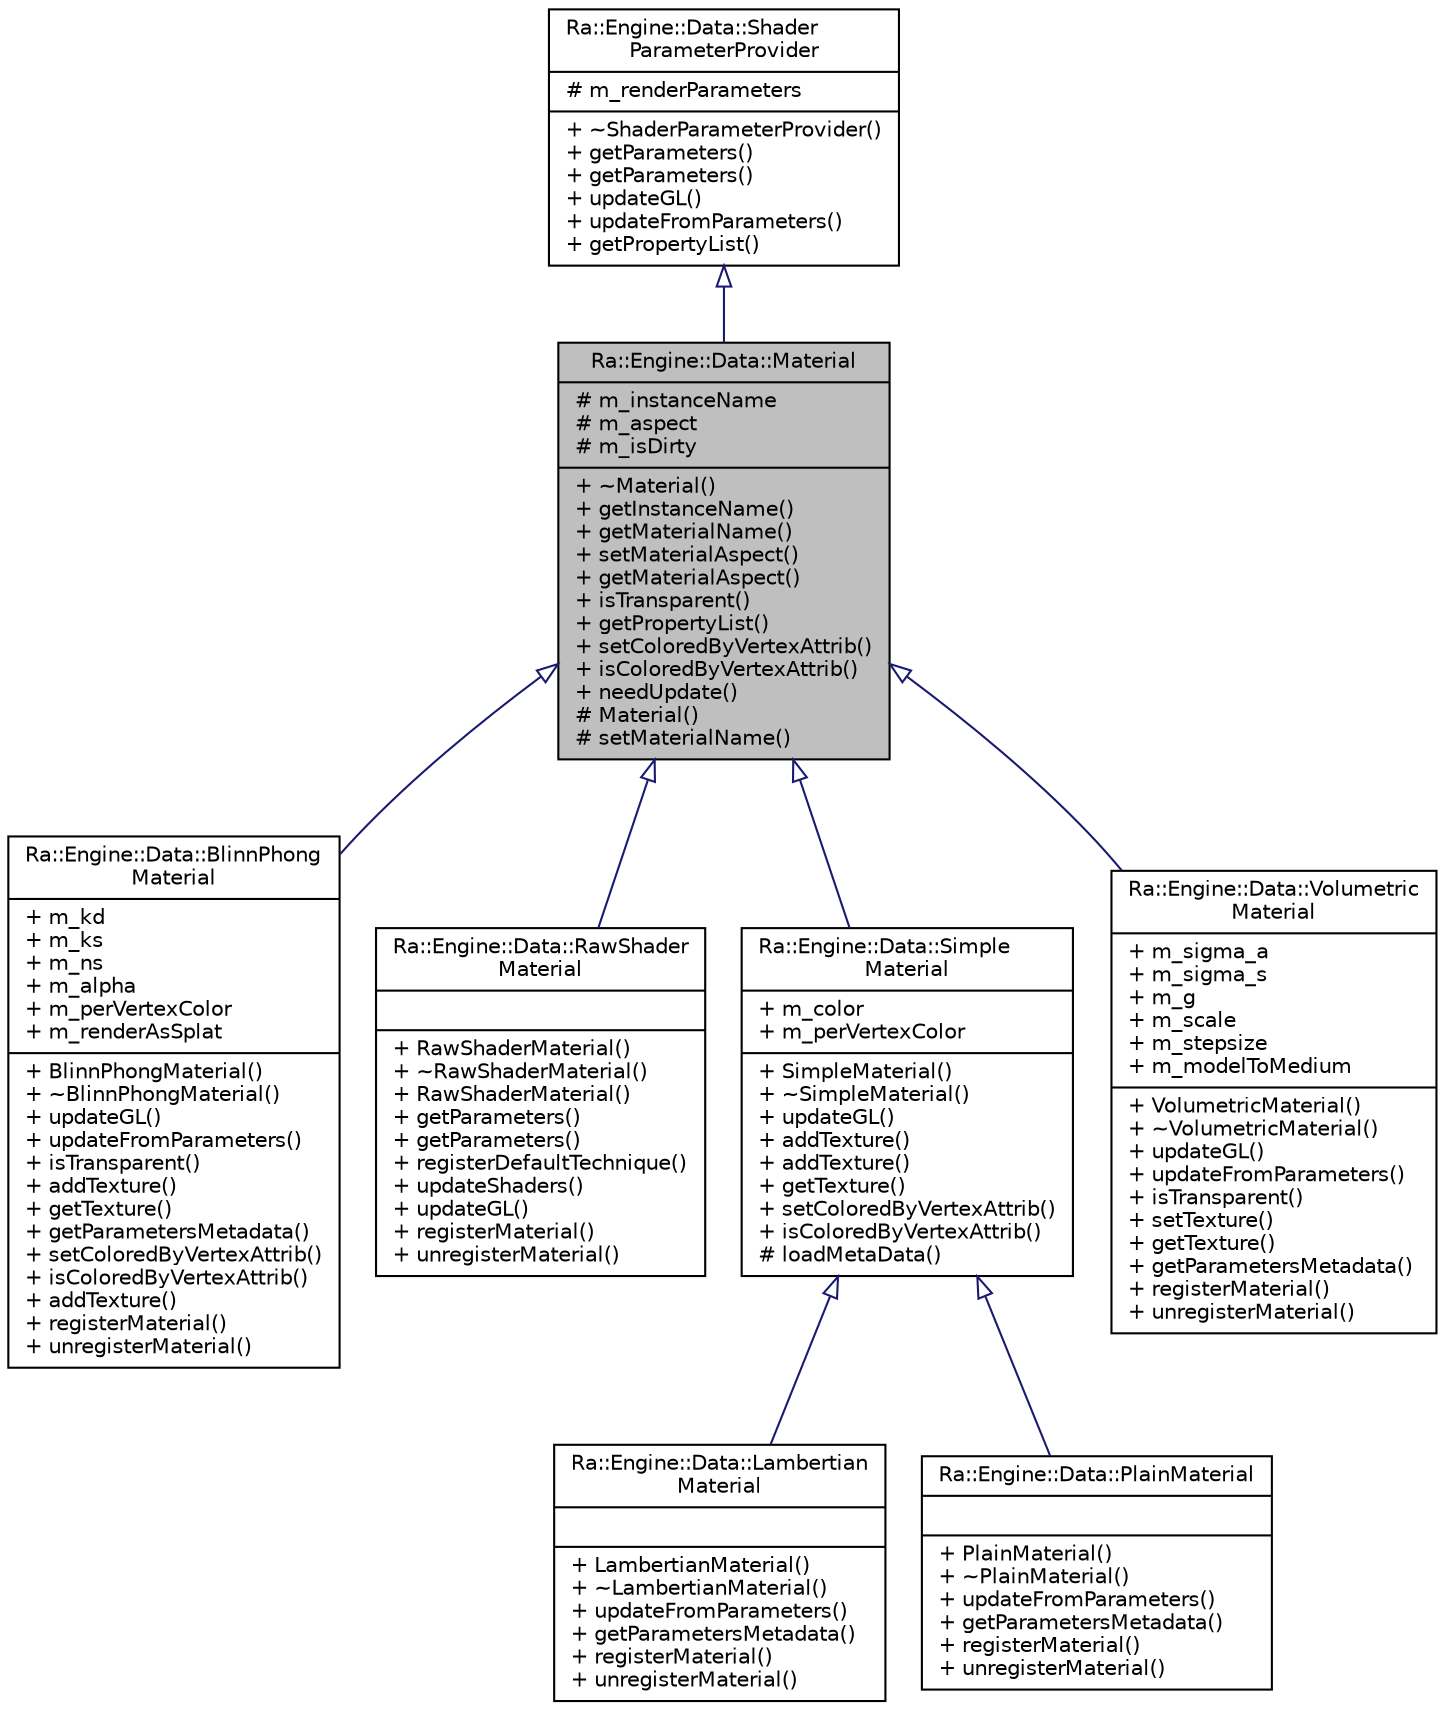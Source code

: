 digraph "Ra::Engine::Data::Material"
{
 // INTERACTIVE_SVG=YES
 // LATEX_PDF_SIZE
  edge [fontname="Helvetica",fontsize="10",labelfontname="Helvetica",labelfontsize="10"];
  node [fontname="Helvetica",fontsize="10",shape=record];
  Node1 [label="{Ra::Engine::Data::Material\n|# m_instanceName\l# m_aspect\l# m_isDirty\l|+ ~Material()\l+ getInstanceName()\l+ getMaterialName()\l+ setMaterialAspect()\l+ getMaterialAspect()\l+ isTransparent()\l+ getPropertyList()\l+ setColoredByVertexAttrib()\l+ isColoredByVertexAttrib()\l+ needUpdate()\l# Material()\l# setMaterialName()\l}",height=0.2,width=0.4,color="black", fillcolor="grey75", style="filled", fontcolor="black",tooltip=" "];
  Node2 -> Node1 [dir="back",color="midnightblue",fontsize="10",style="solid",arrowtail="onormal",fontname="Helvetica"];
  Node2 [label="{Ra::Engine::Data::Shader\lParameterProvider\n|# m_renderParameters\l|+ ~ShaderParameterProvider()\l+ getParameters()\l+ getParameters()\l+ updateGL()\l+ updateFromParameters()\l+ getPropertyList()\l}",height=0.2,width=0.4,color="black", fillcolor="white", style="filled",URL="$classRa_1_1Engine_1_1Data_1_1ShaderParameterProvider.html",tooltip=" "];
  Node1 -> Node3 [dir="back",color="midnightblue",fontsize="10",style="solid",arrowtail="onormal",fontname="Helvetica"];
  Node3 [label="{Ra::Engine::Data::BlinnPhong\lMaterial\n|+ m_kd\l+ m_ks\l+ m_ns\l+ m_alpha\l+ m_perVertexColor\l+ m_renderAsSplat\l|+ BlinnPhongMaterial()\l+ ~BlinnPhongMaterial()\l+ updateGL()\l+ updateFromParameters()\l+ isTransparent()\l+ addTexture()\l+ getTexture()\l+ getParametersMetadata()\l+ setColoredByVertexAttrib()\l+ isColoredByVertexAttrib()\l+ addTexture()\l+ registerMaterial()\l+ unregisterMaterial()\l}",height=0.2,width=0.4,color="black", fillcolor="white", style="filled",URL="$classRa_1_1Engine_1_1Data_1_1BlinnPhongMaterial.html",tooltip=" "];
  Node1 -> Node4 [dir="back",color="midnightblue",fontsize="10",style="solid",arrowtail="onormal",fontname="Helvetica"];
  Node4 [label="{Ra::Engine::Data::RawShader\lMaterial\n||+ RawShaderMaterial()\l+ ~RawShaderMaterial()\l+ RawShaderMaterial()\l+ getParameters()\l+ getParameters()\l+ registerDefaultTechnique()\l+ updateShaders()\l+ updateGL()\l+ registerMaterial()\l+ unregisterMaterial()\l}",height=0.2,width=0.4,color="black", fillcolor="white", style="filled",URL="$classRa_1_1Engine_1_1Data_1_1RawShaderMaterial.html",tooltip=" "];
  Node1 -> Node5 [dir="back",color="midnightblue",fontsize="10",style="solid",arrowtail="onormal",fontname="Helvetica"];
  Node5 [label="{Ra::Engine::Data::Simple\lMaterial\n|+ m_color\l+ m_perVertexColor\l|+ SimpleMaterial()\l+ ~SimpleMaterial()\l+ updateGL()\l+ addTexture()\l+ addTexture()\l+ getTexture()\l+ setColoredByVertexAttrib()\l+ isColoredByVertexAttrib()\l# loadMetaData()\l}",height=0.2,width=0.4,color="black", fillcolor="white", style="filled",URL="$classRa_1_1Engine_1_1Data_1_1SimpleMaterial.html",tooltip=" "];
  Node5 -> Node6 [dir="back",color="midnightblue",fontsize="10",style="solid",arrowtail="onormal",fontname="Helvetica"];
  Node6 [label="{Ra::Engine::Data::Lambertian\lMaterial\n||+ LambertianMaterial()\l+ ~LambertianMaterial()\l+ updateFromParameters()\l+ getParametersMetadata()\l+ registerMaterial()\l+ unregisterMaterial()\l}",height=0.2,width=0.4,color="black", fillcolor="white", style="filled",URL="$classRa_1_1Engine_1_1Data_1_1LambertianMaterial.html",tooltip=" "];
  Node5 -> Node7 [dir="back",color="midnightblue",fontsize="10",style="solid",arrowtail="onormal",fontname="Helvetica"];
  Node7 [label="{Ra::Engine::Data::PlainMaterial\n||+ PlainMaterial()\l+ ~PlainMaterial()\l+ updateFromParameters()\l+ getParametersMetadata()\l+ registerMaterial()\l+ unregisterMaterial()\l}",height=0.2,width=0.4,color="black", fillcolor="white", style="filled",URL="$classRa_1_1Engine_1_1Data_1_1PlainMaterial.html",tooltip=" "];
  Node1 -> Node8 [dir="back",color="midnightblue",fontsize="10",style="solid",arrowtail="onormal",fontname="Helvetica"];
  Node8 [label="{Ra::Engine::Data::Volumetric\lMaterial\n|+ m_sigma_a\l+ m_sigma_s\l+ m_g\l+ m_scale\l+ m_stepsize\l+ m_modelToMedium\l|+ VolumetricMaterial()\l+ ~VolumetricMaterial()\l+ updateGL()\l+ updateFromParameters()\l+ isTransparent()\l+ setTexture()\l+ getTexture()\l+ getParametersMetadata()\l+ registerMaterial()\l+ unregisterMaterial()\l}",height=0.2,width=0.4,color="black", fillcolor="white", style="filled",URL="$classRa_1_1Engine_1_1Data_1_1VolumetricMaterial.html",tooltip=" "];
}
